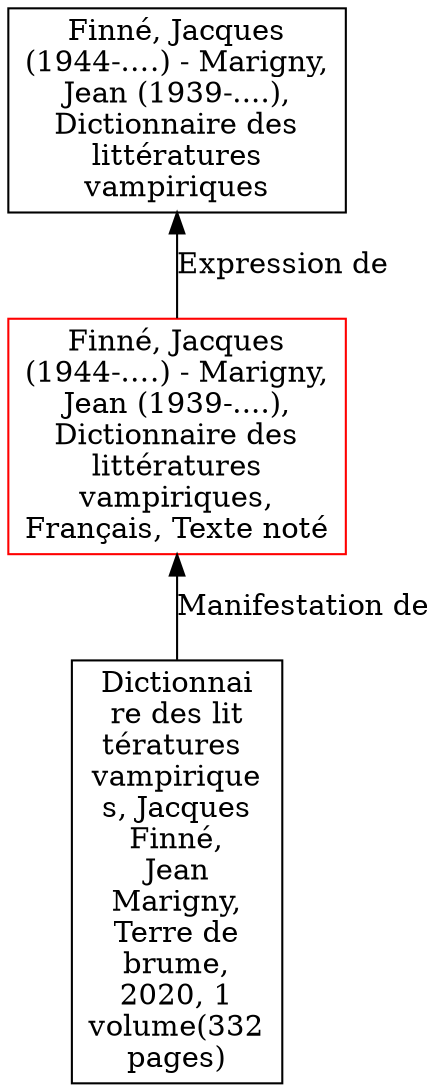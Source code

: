 // Notice UMLRM0198
digraph UMLRM0198 {
	node [align=left shape=rect]
	size="20,20"
	rankdir=BT
	UMLRM0198 [label="Finné, Jacques
(1944-….) - Marigny,
Jean (1939-....),
Dictionnaire des
littératures
vampiriques,
Français, Texte noté" color=red]
	UMLRM0149 [label="Finné, Jacques
(1944-….) - Marigny,
Jean (1939-....),
Dictionnaire des
littératures
vampiriques"]
	UMLRM0198 -> UMLRM0149 [label="Expression de"]
	UMLRM0199 [label="Dictionnai
re des lit
tératures 
vampirique
s, Jacques
Finné,
Jean
Marigny,
Terre de
brume,
2020, 1
volume(332
pages)"]
	UMLRM0199 -> UMLRM0198 [label="Manifestation de"]
}
